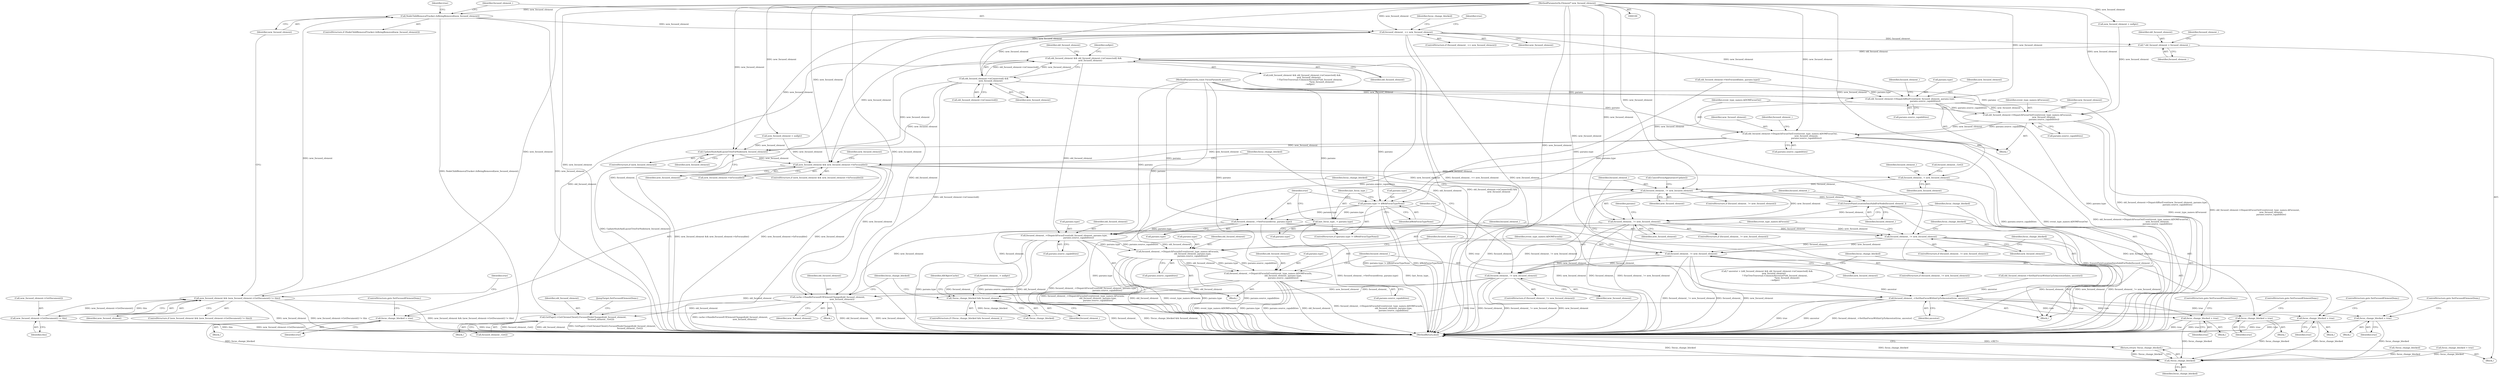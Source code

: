 digraph "1_Chrome_c3957448cfc6e299165196a33cd954b790875fdb@API" {
"1000117" [label="(Call,NodeChildRemovalTracker::IsBeingRemoved(new_focused_element))"];
"1000109" [label="(Call,new_focused_element && (new_focused_element->GetDocument() != this))"];
"1000101" [label="(MethodParameterIn,Element* new_focused_element)"];
"1000111" [label="(Call,new_focused_element->GetDocument() != this)"];
"1000122" [label="(Call,focused_element_ == new_focused_element)"];
"1000132" [label="(Call,* old_focused_element = focused_element_)"];
"1000143" [label="(Call,old_focused_element && old_focused_element->isConnected() &&\n                    new_focused_element)"];
"1000288" [label="(Call,focused_element_->DispatchFocusEvent(old_focused_element, params.type,\n                                           params.source_capabilities))"];
"1000305" [label="(Call,focused_element_->DispatchFocusInEvent(event_type_names::kFocusin,\n                                             old_focused_element, params.type,\n                                             params.source_capabilities))"];
"1000323" [label="(Call,focused_element_->DispatchFocusInEvent(event_type_names::kDOMFocusIn,\n                                             old_focused_element, params.type,\n                                             params.source_capabilities))"];
"1000354" [label="(Call,cache->HandleFocusedUIElementChanged(old_focused_element,\n                                           new_focused_element))"];
"1000363" [label="(Call,GetPage()->GetChromeClient().FocusedNodeChanged(old_focused_element,\n                                                     focused_element_.Get()))"];
"1000145" [label="(Call,old_focused_element->isConnected() &&\n                    new_focused_element)"];
"1000170" [label="(Call,old_focused_element->DispatchBlurEvent(new_focused_element, params.type,\n                                             params.source_capabilities))"];
"1000187" [label="(Call,old_focused_element->DispatchFocusOutEvent(event_type_names::kFocusout,\n                                                 new_focused_element,\n                                                 params.source_capabilities))"];
"1000193" [label="(Call,old_focused_element->DispatchFocusOutEvent(event_type_names::kDOMFocusOut,\n                                                 new_focused_element,\n                                                 params.source_capabilities))"];
"1000210" [label="(Call,UpdateStyleAndLayoutTreeForNode(new_focused_element))"];
"1000213" [label="(Call,new_focused_element && new_focused_element->IsFocusable())"];
"1000231" [label="(Call,focused_element_ = new_focused_element)"];
"1000256" [label="(Call,focused_element_ != new_focused_element)"];
"1000265" [label="(Call,EnsurePaintLocationDataValidForNode(focused_element_))"];
"1000268" [label="(Call,focused_element_ != new_focused_element)"];
"1000297" [label="(Call,focused_element_ != new_focused_element)"];
"1000315" [label="(Call,focused_element_ != new_focused_element)"];
"1000333" [label="(Call,focused_element_ != new_focused_element)"];
"1000342" [label="(Call,!focus_change_blocked && focused_element_)"];
"1000237" [label="(Call,params.type != kWebFocusTypeNone)"];
"1000242" [label="(Call,last_focus_type_ = params.type)"];
"1000247" [label="(Call,focused_element_->SetFocused(true, params.type))"];
"1000252" [label="(Call,focused_element_->SetHasFocusWithinUpToAncestor(true, ancestor))"];
"1000260" [label="(Call,focus_change_blocked = true)"];
"1000376" [label="(Call,!focus_change_blocked)"];
"1000375" [label="(Return,return !focus_change_blocked;)"];
"1000272" [label="(Call,focus_change_blocked = true)"];
"1000301" [label="(Call,focus_change_blocked = true)"];
"1000319" [label="(Call,focus_change_blocked = true)"];
"1000337" [label="(Call,focus_change_blocked = true)"];
"1000360" [label="(Identifier,focus_change_blocked)"];
"1000249" [label="(Call,params.type)"];
"1000146" [label="(Call,old_focused_element->isConnected())"];
"1000339" [label="(Identifier,true)"];
"1000145" [label="(Call,old_focused_element->isConnected() &&\n                    new_focused_element)"];
"1000311" [label="(Call,params.source_capabilities)"];
"1000242" [label="(Call,last_focus_type_ = params.type)"];
"1000333" [label="(Call,focused_element_ != new_focused_element)"];
"1000376" [label="(Call,!focus_change_blocked)"];
"1000332" [label="(ControlStructure,if (focused_element_ != new_focused_element))"];
"1000193" [label="(Call,old_focused_element->DispatchFocusOutEvent(event_type_names::kDOMFocusOut,\n                                                 new_focused_element,\n                                                 params.source_capabilities))"];
"1000335" [label="(Identifier,new_focused_element)"];
"1000287" [label="(Block,)"];
"1000265" [label="(Call,EnsurePaintLocationDataValidForNode(focused_element_))"];
"1000170" [label="(Call,old_focused_element->DispatchBlurEvent(new_focused_element, params.type,\n                                             params.source_capabilities))"];
"1000258" [label="(Identifier,new_focused_element)"];
"1000150" [label="(Identifier,old_focused_element)"];
"1000364" [label="(Identifier,old_focused_element)"];
"1000271" [label="(Block,)"];
"1000318" [label="(Block,)"];
"1000116" [label="(ControlStructure,if (NodeChildRemovalTracker::IsBeingRemoved(new_focused_element)))"];
"1000134" [label="(Identifier,focused_element_)"];
"1000190" [label="(Call,params.source_capabilities)"];
"1000194" [label="(Identifier,event_type_names::kDOMFocusOut)"];
"1000343" [label="(Call,!focus_change_blocked)"];
"1000255" [label="(ControlStructure,if (focused_element_ != new_focused_element))"];
"1000263" [label="(ControlStructure,goto SetFocusedElementDone;)"];
"1000362" [label="(Block,)"];
"1000254" [label="(Identifier,ancestor)"];
"1000188" [label="(Identifier,event_type_names::kFocusout)"];
"1000112" [label="(Call,new_focused_element->GetDocument())"];
"1000341" [label="(ControlStructure,if (!focus_change_blocked && focused_element_))"];
"1000213" [label="(Call,new_focused_element && new_focused_element->IsFocusable())"];
"1000120" [label="(Identifier,true)"];
"1000215" [label="(Call,new_focused_element->IsFocusable())"];
"1000179" [label="(Identifier,focused_element_)"];
"1000205" [label="(Call,new_focused_element = nullptr)"];
"1000260" [label="(Call,focus_change_blocked = true)"];
"1000133" [label="(Identifier,old_focused_element)"];
"1000121" [label="(ControlStructure,if (focused_element_ == new_focused_element))"];
"1000336" [label="(Block,)"];
"1000256" [label="(Call,focused_element_ != new_focused_element)"];
"1000326" [label="(Call,params.type)"];
"1000322" [label="(ControlStructure,goto SetFocusedElementDone;)"];
"1000278" [label="(Identifier,params)"];
"1000212" [label="(ControlStructure,if (new_focused_element && new_focused_element->IsFocusable()))"];
"1000189" [label="(Identifier,new_focused_element)"];
"1000237" [label="(Call,params.type != kWebFocusTypeNone)"];
"1000315" [label="(Call,focused_element_ != new_focused_element)"];
"1000296" [label="(ControlStructure,if (focused_element_ != new_focused_element))"];
"1000175" [label="(Call,params.source_capabilities)"];
"1000355" [label="(Identifier,old_focused_element)"];
"1000338" [label="(Identifier,focus_change_blocked)"];
"1000305" [label="(Call,focused_element_->DispatchFocusInEvent(event_type_names::kFocusin,\n                                             old_focused_element, params.type,\n                                             params.source_capabilities))"];
"1000269" [label="(Identifier,focused_element_)"];
"1000273" [label="(Identifier,focus_change_blocked)"];
"1000147" [label="(Identifier,new_focused_element)"];
"1000261" [label="(Identifier,focus_change_blocked)"];
"1000297" [label="(Call,focused_element_ != new_focused_element)"];
"1000253" [label="(Identifier,true)"];
"1000359" [label="(Call,!focus_change_blocked)"];
"1000252" [label="(Call,focused_element_->SetHasFocusWithinUpToAncestor(true, ancestor))"];
"1000108" [label="(ControlStructure,if (new_focused_element && (new_focused_element->GetDocument() != this)))"];
"1000196" [label="(Call,params.source_capabilities)"];
"1000109" [label="(Call,new_focused_element && (new_focused_element->GetDocument() != this))"];
"1000157" [label="(Call,old_focused_element->SetFocused(false, params.type))"];
"1000363" [label="(Call,GetPage()->GetChromeClient().FocusedNodeChanged(old_focused_element,\n                                                     focused_element_.Get()))"];
"1000211" [label="(Identifier,new_focused_element)"];
"1000153" [label="(Identifier,nullptr)"];
"1000103" [label="(Block,)"];
"1000377" [label="(Identifier,focus_change_blocked)"];
"1000110" [label="(Identifier,new_focused_element)"];
"1000316" [label="(Identifier,focused_element_)"];
"1000262" [label="(Identifier,true)"];
"1000210" [label="(Call,UpdateStyleAndLayoutTreeForNode(new_focused_element))"];
"1000290" [label="(Call,params.type)"];
"1000187" [label="(Call,old_focused_element->DispatchFocusOutEvent(event_type_names::kFocusout,\n                                                 new_focused_element,\n                                                 params.source_capabilities))"];
"1000270" [label="(Identifier,new_focused_element)"];
"1000123" [label="(Identifier,focused_element_)"];
"1000113" [label="(Identifier,this)"];
"1000302" [label="(Identifier,focus_change_blocked)"];
"1000172" [label="(Call,params.type)"];
"1000344" [label="(Identifier,focus_change_blocked)"];
"1000241" [label="(Identifier,kWebFocusTypeNone)"];
"1000140" [label="(Call,* ancestor = (old_focused_element && old_focused_element->isConnected() &&\n                    new_focused_element)\n                       ? FlatTreeTraversal::CommonAncestor(*old_focused_element,\n                                                           *new_focused_element)\n                       : nullptr)"];
"1000232" [label="(Identifier,focused_element_)"];
"1000235" [label="(Call,focused_element_.Get())"];
"1000340" [label="(ControlStructure,goto SetFocusedElementDone;)"];
"1000257" [label="(Identifier,focused_element_)"];
"1000354" [label="(Call,cache->HandleFocusedUIElementChanged(old_focused_element,\n                                           new_focused_element))"];
"1000350" [label="(Identifier,AXObjectCache)"];
"1000236" [label="(ControlStructure,if (params.type != kWebFocusTypeNone))"];
"1000303" [label="(Identifier,true)"];
"1000221" [label="(Identifier,new_focused_element)"];
"1000356" [label="(Identifier,new_focused_element)"];
"1000342" [label="(Call,!focus_change_blocked && focused_element_)"];
"1000319" [label="(Call,focus_change_blocked = true)"];
"1000122" [label="(Call,focused_element_ == new_focused_element)"];
"1000247" [label="(Call,focused_element_->SetFocused(true, params.type))"];
"1000144" [label="(Identifier,old_focused_element)"];
"1000162" [label="(Call,old_focused_element->SetHasFocusWithinUpToAncestor(false, ancestor))"];
"1000124" [label="(Identifier,new_focused_element)"];
"1000136" [label="(Identifier,focused_element_)"];
"1000143" [label="(Call,old_focused_element && old_focused_element->isConnected() &&\n                    new_focused_element)"];
"1000293" [label="(Call,params.source_capabilities)"];
"1000184" [label="(Call,new_focused_element = nullptr)"];
"1000111" [label="(Call,new_focused_element->GetDocument() != this)"];
"1000214" [label="(Identifier,new_focused_element)"];
"1000195" [label="(Identifier,new_focused_element)"];
"1000314" [label="(ControlStructure,if (focused_element_ != new_focused_element))"];
"1000208" [label="(ControlStructure,if (new_focused_element))"];
"1000308" [label="(Call,params.type)"];
"1000324" [label="(Identifier,event_type_names::kDOMFocusIn)"];
"1000267" [label="(ControlStructure,if (focused_element_ != new_focused_element))"];
"1000274" [label="(Identifier,true)"];
"1000298" [label="(Identifier,focused_element_)"];
"1000171" [label="(Identifier,new_focused_element)"];
"1000238" [label="(Call,params.type)"];
"1000101" [label="(MethodParameterIn,Element* new_focused_element)"];
"1000323" [label="(Call,focused_element_->DispatchFocusInEvent(event_type_names::kDOMFocusIn,\n                                             old_focused_element, params.type,\n                                             params.source_capabilities))"];
"1000365" [label="(Call,focused_element_.Get())"];
"1000216" [label="(Block,)"];
"1000264" [label="(Call,CancelFocusAppearanceUpdate())"];
"1000272" [label="(Call,focus_change_blocked = true)"];
"1000129" [label="(Identifier,focus_change_blocked)"];
"1000366" [label="(JumpTarget,SetFocusedElementDone:)"];
"1000118" [label="(Identifier,new_focused_element)"];
"1000266" [label="(Identifier,focused_element_)"];
"1000268" [label="(Call,focused_element_ != new_focused_element)"];
"1000300" [label="(Block,)"];
"1000142" [label="(Call,(old_focused_element && old_focused_element->isConnected() &&\n                    new_focused_element)\n                       ? FlatTreeTraversal::CommonAncestor(*old_focused_element,\n                                                           *new_focused_element)\n                       : nullptr)"];
"1000317" [label="(Identifier,new_focused_element)"];
"1000345" [label="(Identifier,focused_element_)"];
"1000115" [label="(Identifier,true)"];
"1000334" [label="(Identifier,focused_element_)"];
"1000329" [label="(Call,params.source_capabilities)"];
"1000233" [label="(Identifier,new_focused_element)"];
"1000353" [label="(Block,)"];
"1000304" [label="(ControlStructure,goto SetFocusedElementDone;)"];
"1000244" [label="(Call,params.type)"];
"1000320" [label="(Identifier,focus_change_blocked)"];
"1000306" [label="(Identifier,event_type_names::kFocusin)"];
"1000248" [label="(Identifier,true)"];
"1000288" [label="(Call,focused_element_->DispatchFocusEvent(old_focused_element, params.type,\n                                           params.source_capabilities))"];
"1000275" [label="(ControlStructure,goto SetFocusedElementDone;)"];
"1000126" [label="(Identifier,true)"];
"1000299" [label="(Identifier,new_focused_element)"];
"1000243" [label="(Identifier,last_focus_type_)"];
"1000325" [label="(Identifier,old_focused_element)"];
"1000321" [label="(Identifier,true)"];
"1000378" [label="(MethodReturn,bool)"];
"1000132" [label="(Call,* old_focused_element = focused_element_)"];
"1000117" [label="(Call,NodeChildRemovalTracker::IsBeingRemoved(new_focused_element))"];
"1000135" [label="(Call,focused_element_ = nullptr)"];
"1000289" [label="(Identifier,old_focused_element)"];
"1000227" [label="(Call,focus_change_blocked = true)"];
"1000259" [label="(Block,)"];
"1000375" [label="(Return,return !focus_change_blocked;)"];
"1000307" [label="(Identifier,old_focused_element)"];
"1000169" [label="(Block,)"];
"1000301" [label="(Call,focus_change_blocked = true)"];
"1000231" [label="(Call,focused_element_ = new_focused_element)"];
"1000337" [label="(Call,focus_change_blocked = true)"];
"1000200" [label="(Identifier,focused_element_)"];
"1000102" [label="(MethodParameterIn,const FocusParams& params)"];
"1000117" -> "1000116"  [label="AST: "];
"1000117" -> "1000118"  [label="CFG: "];
"1000118" -> "1000117"  [label="AST: "];
"1000120" -> "1000117"  [label="CFG: "];
"1000123" -> "1000117"  [label="CFG: "];
"1000117" -> "1000378"  [label="DDG: NodeChildRemovalTracker::IsBeingRemoved(new_focused_element)"];
"1000117" -> "1000378"  [label="DDG: new_focused_element"];
"1000109" -> "1000117"  [label="DDG: new_focused_element"];
"1000101" -> "1000117"  [label="DDG: new_focused_element"];
"1000117" -> "1000122"  [label="DDG: new_focused_element"];
"1000109" -> "1000108"  [label="AST: "];
"1000109" -> "1000110"  [label="CFG: "];
"1000109" -> "1000111"  [label="CFG: "];
"1000110" -> "1000109"  [label="AST: "];
"1000111" -> "1000109"  [label="AST: "];
"1000115" -> "1000109"  [label="CFG: "];
"1000118" -> "1000109"  [label="CFG: "];
"1000109" -> "1000378"  [label="DDG: new_focused_element"];
"1000109" -> "1000378"  [label="DDG: new_focused_element->GetDocument() != this"];
"1000109" -> "1000378"  [label="DDG: new_focused_element && (new_focused_element->GetDocument() != this)"];
"1000101" -> "1000109"  [label="DDG: new_focused_element"];
"1000111" -> "1000109"  [label="DDG: new_focused_element->GetDocument()"];
"1000111" -> "1000109"  [label="DDG: this"];
"1000101" -> "1000100"  [label="AST: "];
"1000101" -> "1000378"  [label="DDG: new_focused_element"];
"1000101" -> "1000122"  [label="DDG: new_focused_element"];
"1000101" -> "1000145"  [label="DDG: new_focused_element"];
"1000101" -> "1000170"  [label="DDG: new_focused_element"];
"1000101" -> "1000184"  [label="DDG: new_focused_element"];
"1000101" -> "1000187"  [label="DDG: new_focused_element"];
"1000101" -> "1000193"  [label="DDG: new_focused_element"];
"1000101" -> "1000205"  [label="DDG: new_focused_element"];
"1000101" -> "1000210"  [label="DDG: new_focused_element"];
"1000101" -> "1000213"  [label="DDG: new_focused_element"];
"1000101" -> "1000231"  [label="DDG: new_focused_element"];
"1000101" -> "1000256"  [label="DDG: new_focused_element"];
"1000101" -> "1000268"  [label="DDG: new_focused_element"];
"1000101" -> "1000297"  [label="DDG: new_focused_element"];
"1000101" -> "1000315"  [label="DDG: new_focused_element"];
"1000101" -> "1000333"  [label="DDG: new_focused_element"];
"1000101" -> "1000354"  [label="DDG: new_focused_element"];
"1000111" -> "1000113"  [label="CFG: "];
"1000112" -> "1000111"  [label="AST: "];
"1000113" -> "1000111"  [label="AST: "];
"1000111" -> "1000378"  [label="DDG: new_focused_element->GetDocument()"];
"1000111" -> "1000378"  [label="DDG: this"];
"1000122" -> "1000121"  [label="AST: "];
"1000122" -> "1000124"  [label="CFG: "];
"1000123" -> "1000122"  [label="AST: "];
"1000124" -> "1000122"  [label="AST: "];
"1000126" -> "1000122"  [label="CFG: "];
"1000129" -> "1000122"  [label="CFG: "];
"1000122" -> "1000378"  [label="DDG: focused_element_"];
"1000122" -> "1000378"  [label="DDG: focused_element_ == new_focused_element"];
"1000122" -> "1000378"  [label="DDG: new_focused_element"];
"1000122" -> "1000132"  [label="DDG: focused_element_"];
"1000122" -> "1000145"  [label="DDG: new_focused_element"];
"1000122" -> "1000170"  [label="DDG: new_focused_element"];
"1000122" -> "1000210"  [label="DDG: new_focused_element"];
"1000122" -> "1000213"  [label="DDG: new_focused_element"];
"1000132" -> "1000103"  [label="AST: "];
"1000132" -> "1000134"  [label="CFG: "];
"1000133" -> "1000132"  [label="AST: "];
"1000134" -> "1000132"  [label="AST: "];
"1000136" -> "1000132"  [label="CFG: "];
"1000132" -> "1000143"  [label="DDG: old_focused_element"];
"1000143" -> "1000142"  [label="AST: "];
"1000143" -> "1000144"  [label="CFG: "];
"1000143" -> "1000145"  [label="CFG: "];
"1000144" -> "1000143"  [label="AST: "];
"1000145" -> "1000143"  [label="AST: "];
"1000150" -> "1000143"  [label="CFG: "];
"1000153" -> "1000143"  [label="CFG: "];
"1000143" -> "1000378"  [label="DDG: old_focused_element"];
"1000143" -> "1000378"  [label="DDG: old_focused_element->isConnected() &&\n                    new_focused_element"];
"1000145" -> "1000143"  [label="DDG: old_focused_element->isConnected()"];
"1000145" -> "1000143"  [label="DDG: new_focused_element"];
"1000143" -> "1000288"  [label="DDG: old_focused_element"];
"1000143" -> "1000354"  [label="DDG: old_focused_element"];
"1000143" -> "1000363"  [label="DDG: old_focused_element"];
"1000288" -> "1000287"  [label="AST: "];
"1000288" -> "1000293"  [label="CFG: "];
"1000289" -> "1000288"  [label="AST: "];
"1000290" -> "1000288"  [label="AST: "];
"1000293" -> "1000288"  [label="AST: "];
"1000298" -> "1000288"  [label="CFG: "];
"1000288" -> "1000378"  [label="DDG: params.type"];
"1000288" -> "1000378"  [label="DDG: params.source_capabilities"];
"1000288" -> "1000378"  [label="DDG: old_focused_element"];
"1000288" -> "1000378"  [label="DDG: focused_element_->DispatchFocusEvent(old_focused_element, params.type,\n                                           params.source_capabilities)"];
"1000247" -> "1000288"  [label="DDG: params.type"];
"1000102" -> "1000288"  [label="DDG: params"];
"1000193" -> "1000288"  [label="DDG: params.source_capabilities"];
"1000288" -> "1000305"  [label="DDG: old_focused_element"];
"1000288" -> "1000305"  [label="DDG: params.type"];
"1000288" -> "1000305"  [label="DDG: params.source_capabilities"];
"1000305" -> "1000287"  [label="AST: "];
"1000305" -> "1000311"  [label="CFG: "];
"1000306" -> "1000305"  [label="AST: "];
"1000307" -> "1000305"  [label="AST: "];
"1000308" -> "1000305"  [label="AST: "];
"1000311" -> "1000305"  [label="AST: "];
"1000316" -> "1000305"  [label="CFG: "];
"1000305" -> "1000378"  [label="DDG: params.source_capabilities"];
"1000305" -> "1000378"  [label="DDG: focused_element_->DispatchFocusInEvent(event_type_names::kFocusin,\n                                             old_focused_element, params.type,\n                                             params.source_capabilities)"];
"1000305" -> "1000378"  [label="DDG: old_focused_element"];
"1000305" -> "1000378"  [label="DDG: event_type_names::kFocusin"];
"1000305" -> "1000378"  [label="DDG: params.type"];
"1000102" -> "1000305"  [label="DDG: params"];
"1000305" -> "1000323"  [label="DDG: old_focused_element"];
"1000305" -> "1000323"  [label="DDG: params.type"];
"1000305" -> "1000323"  [label="DDG: params.source_capabilities"];
"1000323" -> "1000287"  [label="AST: "];
"1000323" -> "1000329"  [label="CFG: "];
"1000324" -> "1000323"  [label="AST: "];
"1000325" -> "1000323"  [label="AST: "];
"1000326" -> "1000323"  [label="AST: "];
"1000329" -> "1000323"  [label="AST: "];
"1000334" -> "1000323"  [label="CFG: "];
"1000323" -> "1000378"  [label="DDG: event_type_names::kDOMFocusIn"];
"1000323" -> "1000378"  [label="DDG: params.type"];
"1000323" -> "1000378"  [label="DDG: params.source_capabilities"];
"1000323" -> "1000378"  [label="DDG: old_focused_element"];
"1000323" -> "1000378"  [label="DDG: focused_element_->DispatchFocusInEvent(event_type_names::kDOMFocusIn,\n                                             old_focused_element, params.type,\n                                             params.source_capabilities)"];
"1000102" -> "1000323"  [label="DDG: params"];
"1000323" -> "1000354"  [label="DDG: old_focused_element"];
"1000323" -> "1000363"  [label="DDG: old_focused_element"];
"1000354" -> "1000353"  [label="AST: "];
"1000354" -> "1000356"  [label="CFG: "];
"1000355" -> "1000354"  [label="AST: "];
"1000356" -> "1000354"  [label="AST: "];
"1000360" -> "1000354"  [label="CFG: "];
"1000354" -> "1000378"  [label="DDG: new_focused_element"];
"1000354" -> "1000378"  [label="DDG: cache->HandleFocusedUIElementChanged(old_focused_element,\n                                           new_focused_element)"];
"1000354" -> "1000378"  [label="DDG: old_focused_element"];
"1000213" -> "1000354"  [label="DDG: new_focused_element"];
"1000268" -> "1000354"  [label="DDG: new_focused_element"];
"1000333" -> "1000354"  [label="DDG: new_focused_element"];
"1000354" -> "1000363"  [label="DDG: old_focused_element"];
"1000363" -> "1000362"  [label="AST: "];
"1000363" -> "1000365"  [label="CFG: "];
"1000364" -> "1000363"  [label="AST: "];
"1000365" -> "1000363"  [label="AST: "];
"1000366" -> "1000363"  [label="CFG: "];
"1000363" -> "1000378"  [label="DDG: focused_element_.Get()"];
"1000363" -> "1000378"  [label="DDG: old_focused_element"];
"1000363" -> "1000378"  [label="DDG: GetPage()->GetChromeClient().FocusedNodeChanged(old_focused_element,\n                                                     focused_element_.Get())"];
"1000145" -> "1000146"  [label="CFG: "];
"1000145" -> "1000147"  [label="CFG: "];
"1000146" -> "1000145"  [label="AST: "];
"1000147" -> "1000145"  [label="AST: "];
"1000145" -> "1000378"  [label="DDG: old_focused_element->isConnected()"];
"1000145" -> "1000170"  [label="DDG: new_focused_element"];
"1000145" -> "1000210"  [label="DDG: new_focused_element"];
"1000145" -> "1000213"  [label="DDG: new_focused_element"];
"1000170" -> "1000169"  [label="AST: "];
"1000170" -> "1000175"  [label="CFG: "];
"1000171" -> "1000170"  [label="AST: "];
"1000172" -> "1000170"  [label="AST: "];
"1000175" -> "1000170"  [label="AST: "];
"1000179" -> "1000170"  [label="CFG: "];
"1000170" -> "1000378"  [label="DDG: params.type"];
"1000170" -> "1000378"  [label="DDG: old_focused_element->DispatchBlurEvent(new_focused_element, params.type,\n                                             params.source_capabilities)"];
"1000157" -> "1000170"  [label="DDG: params.type"];
"1000102" -> "1000170"  [label="DDG: params"];
"1000170" -> "1000187"  [label="DDG: new_focused_element"];
"1000170" -> "1000187"  [label="DDG: params.source_capabilities"];
"1000170" -> "1000237"  [label="DDG: params.type"];
"1000187" -> "1000169"  [label="AST: "];
"1000187" -> "1000190"  [label="CFG: "];
"1000188" -> "1000187"  [label="AST: "];
"1000189" -> "1000187"  [label="AST: "];
"1000190" -> "1000187"  [label="AST: "];
"1000194" -> "1000187"  [label="CFG: "];
"1000187" -> "1000378"  [label="DDG: event_type_names::kFocusout"];
"1000187" -> "1000378"  [label="DDG: old_focused_element->DispatchFocusOutEvent(event_type_names::kFocusout,\n                                                 new_focused_element,\n                                                 params.source_capabilities)"];
"1000184" -> "1000187"  [label="DDG: new_focused_element"];
"1000102" -> "1000187"  [label="DDG: params"];
"1000187" -> "1000193"  [label="DDG: new_focused_element"];
"1000187" -> "1000193"  [label="DDG: params.source_capabilities"];
"1000193" -> "1000169"  [label="AST: "];
"1000193" -> "1000196"  [label="CFG: "];
"1000194" -> "1000193"  [label="AST: "];
"1000195" -> "1000193"  [label="AST: "];
"1000196" -> "1000193"  [label="AST: "];
"1000200" -> "1000193"  [label="CFG: "];
"1000193" -> "1000378"  [label="DDG: event_type_names::kDOMFocusOut"];
"1000193" -> "1000378"  [label="DDG: old_focused_element->DispatchFocusOutEvent(event_type_names::kDOMFocusOut,\n                                                 new_focused_element,\n                                                 params.source_capabilities)"];
"1000193" -> "1000378"  [label="DDG: params.source_capabilities"];
"1000102" -> "1000193"  [label="DDG: params"];
"1000193" -> "1000210"  [label="DDG: new_focused_element"];
"1000193" -> "1000213"  [label="DDG: new_focused_element"];
"1000210" -> "1000208"  [label="AST: "];
"1000210" -> "1000211"  [label="CFG: "];
"1000211" -> "1000210"  [label="AST: "];
"1000214" -> "1000210"  [label="CFG: "];
"1000210" -> "1000378"  [label="DDG: UpdateStyleAndLayoutTreeForNode(new_focused_element)"];
"1000205" -> "1000210"  [label="DDG: new_focused_element"];
"1000210" -> "1000213"  [label="DDG: new_focused_element"];
"1000213" -> "1000212"  [label="AST: "];
"1000213" -> "1000214"  [label="CFG: "];
"1000213" -> "1000215"  [label="CFG: "];
"1000214" -> "1000213"  [label="AST: "];
"1000215" -> "1000213"  [label="AST: "];
"1000221" -> "1000213"  [label="CFG: "];
"1000344" -> "1000213"  [label="CFG: "];
"1000213" -> "1000378"  [label="DDG: new_focused_element"];
"1000213" -> "1000378"  [label="DDG: new_focused_element && new_focused_element->IsFocusable()"];
"1000213" -> "1000378"  [label="DDG: new_focused_element->IsFocusable()"];
"1000205" -> "1000213"  [label="DDG: new_focused_element"];
"1000213" -> "1000231"  [label="DDG: new_focused_element"];
"1000213" -> "1000256"  [label="DDG: new_focused_element"];
"1000231" -> "1000216"  [label="AST: "];
"1000231" -> "1000233"  [label="CFG: "];
"1000232" -> "1000231"  [label="AST: "];
"1000233" -> "1000231"  [label="AST: "];
"1000235" -> "1000231"  [label="CFG: "];
"1000231" -> "1000256"  [label="DDG: focused_element_"];
"1000256" -> "1000255"  [label="AST: "];
"1000256" -> "1000258"  [label="CFG: "];
"1000257" -> "1000256"  [label="AST: "];
"1000258" -> "1000256"  [label="AST: "];
"1000261" -> "1000256"  [label="CFG: "];
"1000264" -> "1000256"  [label="CFG: "];
"1000256" -> "1000378"  [label="DDG: new_focused_element"];
"1000256" -> "1000378"  [label="DDG: focused_element_"];
"1000256" -> "1000378"  [label="DDG: focused_element_ != new_focused_element"];
"1000256" -> "1000265"  [label="DDG: focused_element_"];
"1000256" -> "1000268"  [label="DDG: new_focused_element"];
"1000265" -> "1000216"  [label="AST: "];
"1000265" -> "1000266"  [label="CFG: "];
"1000266" -> "1000265"  [label="AST: "];
"1000269" -> "1000265"  [label="CFG: "];
"1000265" -> "1000378"  [label="DDG: EnsurePaintLocationDataValidForNode(focused_element_)"];
"1000265" -> "1000268"  [label="DDG: focused_element_"];
"1000268" -> "1000267"  [label="AST: "];
"1000268" -> "1000270"  [label="CFG: "];
"1000269" -> "1000268"  [label="AST: "];
"1000270" -> "1000268"  [label="AST: "];
"1000273" -> "1000268"  [label="CFG: "];
"1000278" -> "1000268"  [label="CFG: "];
"1000268" -> "1000378"  [label="DDG: focused_element_"];
"1000268" -> "1000378"  [label="DDG: focused_element_ != new_focused_element"];
"1000268" -> "1000378"  [label="DDG: new_focused_element"];
"1000268" -> "1000297"  [label="DDG: focused_element_"];
"1000268" -> "1000297"  [label="DDG: new_focused_element"];
"1000268" -> "1000342"  [label="DDG: focused_element_"];
"1000297" -> "1000296"  [label="AST: "];
"1000297" -> "1000299"  [label="CFG: "];
"1000298" -> "1000297"  [label="AST: "];
"1000299" -> "1000297"  [label="AST: "];
"1000302" -> "1000297"  [label="CFG: "];
"1000306" -> "1000297"  [label="CFG: "];
"1000297" -> "1000378"  [label="DDG: focused_element_"];
"1000297" -> "1000378"  [label="DDG: new_focused_element"];
"1000297" -> "1000378"  [label="DDG: focused_element_ != new_focused_element"];
"1000297" -> "1000315"  [label="DDG: focused_element_"];
"1000297" -> "1000315"  [label="DDG: new_focused_element"];
"1000315" -> "1000314"  [label="AST: "];
"1000315" -> "1000317"  [label="CFG: "];
"1000316" -> "1000315"  [label="AST: "];
"1000317" -> "1000315"  [label="AST: "];
"1000320" -> "1000315"  [label="CFG: "];
"1000324" -> "1000315"  [label="CFG: "];
"1000315" -> "1000378"  [label="DDG: focused_element_ != new_focused_element"];
"1000315" -> "1000378"  [label="DDG: focused_element_"];
"1000315" -> "1000378"  [label="DDG: new_focused_element"];
"1000315" -> "1000333"  [label="DDG: focused_element_"];
"1000315" -> "1000333"  [label="DDG: new_focused_element"];
"1000333" -> "1000332"  [label="AST: "];
"1000333" -> "1000335"  [label="CFG: "];
"1000334" -> "1000333"  [label="AST: "];
"1000335" -> "1000333"  [label="AST: "];
"1000338" -> "1000333"  [label="CFG: "];
"1000344" -> "1000333"  [label="CFG: "];
"1000333" -> "1000378"  [label="DDG: focused_element_"];
"1000333" -> "1000378"  [label="DDG: focused_element_ != new_focused_element"];
"1000333" -> "1000378"  [label="DDG: new_focused_element"];
"1000333" -> "1000342"  [label="DDG: focused_element_"];
"1000342" -> "1000341"  [label="AST: "];
"1000342" -> "1000343"  [label="CFG: "];
"1000342" -> "1000345"  [label="CFG: "];
"1000343" -> "1000342"  [label="AST: "];
"1000345" -> "1000342"  [label="AST: "];
"1000350" -> "1000342"  [label="CFG: "];
"1000360" -> "1000342"  [label="CFG: "];
"1000342" -> "1000378"  [label="DDG: !focus_change_blocked && focused_element_"];
"1000342" -> "1000378"  [label="DDG: focused_element_"];
"1000343" -> "1000342"  [label="DDG: focus_change_blocked"];
"1000135" -> "1000342"  [label="DDG: focused_element_"];
"1000237" -> "1000236"  [label="AST: "];
"1000237" -> "1000241"  [label="CFG: "];
"1000238" -> "1000237"  [label="AST: "];
"1000241" -> "1000237"  [label="AST: "];
"1000243" -> "1000237"  [label="CFG: "];
"1000248" -> "1000237"  [label="CFG: "];
"1000237" -> "1000378"  [label="DDG: params.type != kWebFocusTypeNone"];
"1000237" -> "1000378"  [label="DDG: kWebFocusTypeNone"];
"1000157" -> "1000237"  [label="DDG: params.type"];
"1000102" -> "1000237"  [label="DDG: params"];
"1000237" -> "1000242"  [label="DDG: params.type"];
"1000237" -> "1000247"  [label="DDG: params.type"];
"1000242" -> "1000236"  [label="AST: "];
"1000242" -> "1000244"  [label="CFG: "];
"1000243" -> "1000242"  [label="AST: "];
"1000244" -> "1000242"  [label="AST: "];
"1000248" -> "1000242"  [label="CFG: "];
"1000242" -> "1000378"  [label="DDG: last_focus_type_"];
"1000102" -> "1000242"  [label="DDG: params"];
"1000247" -> "1000216"  [label="AST: "];
"1000247" -> "1000249"  [label="CFG: "];
"1000248" -> "1000247"  [label="AST: "];
"1000249" -> "1000247"  [label="AST: "];
"1000253" -> "1000247"  [label="CFG: "];
"1000247" -> "1000378"  [label="DDG: focused_element_->SetFocused(true, params.type)"];
"1000247" -> "1000378"  [label="DDG: params.type"];
"1000102" -> "1000247"  [label="DDG: params"];
"1000247" -> "1000252"  [label="DDG: true"];
"1000252" -> "1000216"  [label="AST: "];
"1000252" -> "1000254"  [label="CFG: "];
"1000253" -> "1000252"  [label="AST: "];
"1000254" -> "1000252"  [label="AST: "];
"1000257" -> "1000252"  [label="CFG: "];
"1000252" -> "1000378"  [label="DDG: true"];
"1000252" -> "1000378"  [label="DDG: ancestor"];
"1000252" -> "1000378"  [label="DDG: focused_element_->SetHasFocusWithinUpToAncestor(true, ancestor)"];
"1000162" -> "1000252"  [label="DDG: ancestor"];
"1000140" -> "1000252"  [label="DDG: ancestor"];
"1000252" -> "1000260"  [label="DDG: true"];
"1000252" -> "1000272"  [label="DDG: true"];
"1000252" -> "1000301"  [label="DDG: true"];
"1000252" -> "1000319"  [label="DDG: true"];
"1000252" -> "1000337"  [label="DDG: true"];
"1000260" -> "1000259"  [label="AST: "];
"1000260" -> "1000262"  [label="CFG: "];
"1000261" -> "1000260"  [label="AST: "];
"1000262" -> "1000260"  [label="AST: "];
"1000263" -> "1000260"  [label="CFG: "];
"1000260" -> "1000378"  [label="DDG: true"];
"1000260" -> "1000376"  [label="DDG: focus_change_blocked"];
"1000376" -> "1000375"  [label="AST: "];
"1000376" -> "1000377"  [label="CFG: "];
"1000377" -> "1000376"  [label="AST: "];
"1000375" -> "1000376"  [label="CFG: "];
"1000376" -> "1000378"  [label="DDG: !focus_change_blocked"];
"1000376" -> "1000378"  [label="DDG: focus_change_blocked"];
"1000376" -> "1000375"  [label="DDG: !focus_change_blocked"];
"1000227" -> "1000376"  [label="DDG: focus_change_blocked"];
"1000337" -> "1000376"  [label="DDG: focus_change_blocked"];
"1000301" -> "1000376"  [label="DDG: focus_change_blocked"];
"1000319" -> "1000376"  [label="DDG: focus_change_blocked"];
"1000272" -> "1000376"  [label="DDG: focus_change_blocked"];
"1000359" -> "1000376"  [label="DDG: focus_change_blocked"];
"1000375" -> "1000103"  [label="AST: "];
"1000378" -> "1000375"  [label="CFG: "];
"1000375" -> "1000378"  [label="DDG: <RET>"];
"1000272" -> "1000271"  [label="AST: "];
"1000272" -> "1000274"  [label="CFG: "];
"1000273" -> "1000272"  [label="AST: "];
"1000274" -> "1000272"  [label="AST: "];
"1000275" -> "1000272"  [label="CFG: "];
"1000272" -> "1000378"  [label="DDG: true"];
"1000301" -> "1000300"  [label="AST: "];
"1000301" -> "1000303"  [label="CFG: "];
"1000302" -> "1000301"  [label="AST: "];
"1000303" -> "1000301"  [label="AST: "];
"1000304" -> "1000301"  [label="CFG: "];
"1000301" -> "1000378"  [label="DDG: true"];
"1000319" -> "1000318"  [label="AST: "];
"1000319" -> "1000321"  [label="CFG: "];
"1000320" -> "1000319"  [label="AST: "];
"1000321" -> "1000319"  [label="AST: "];
"1000322" -> "1000319"  [label="CFG: "];
"1000319" -> "1000378"  [label="DDG: true"];
"1000337" -> "1000336"  [label="AST: "];
"1000337" -> "1000339"  [label="CFG: "];
"1000338" -> "1000337"  [label="AST: "];
"1000339" -> "1000337"  [label="AST: "];
"1000340" -> "1000337"  [label="CFG: "];
"1000337" -> "1000378"  [label="DDG: true"];
}
